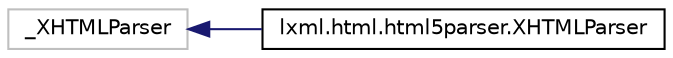 digraph "Graphical Class Hierarchy"
{
 // LATEX_PDF_SIZE
  edge [fontname="Helvetica",fontsize="10",labelfontname="Helvetica",labelfontsize="10"];
  node [fontname="Helvetica",fontsize="10",shape=record];
  rankdir="LR";
  Node130 [label="_XHTMLParser",height=0.2,width=0.4,color="grey75", fillcolor="white", style="filled",tooltip=" "];
  Node130 -> Node0 [dir="back",color="midnightblue",fontsize="10",style="solid",fontname="Helvetica"];
  Node0 [label="lxml.html.html5parser.XHTMLParser",height=0.2,width=0.4,color="black", fillcolor="white", style="filled",URL="$classlxml_1_1html_1_1html5parser_1_1XHTMLParser.html",tooltip=" "];
}
